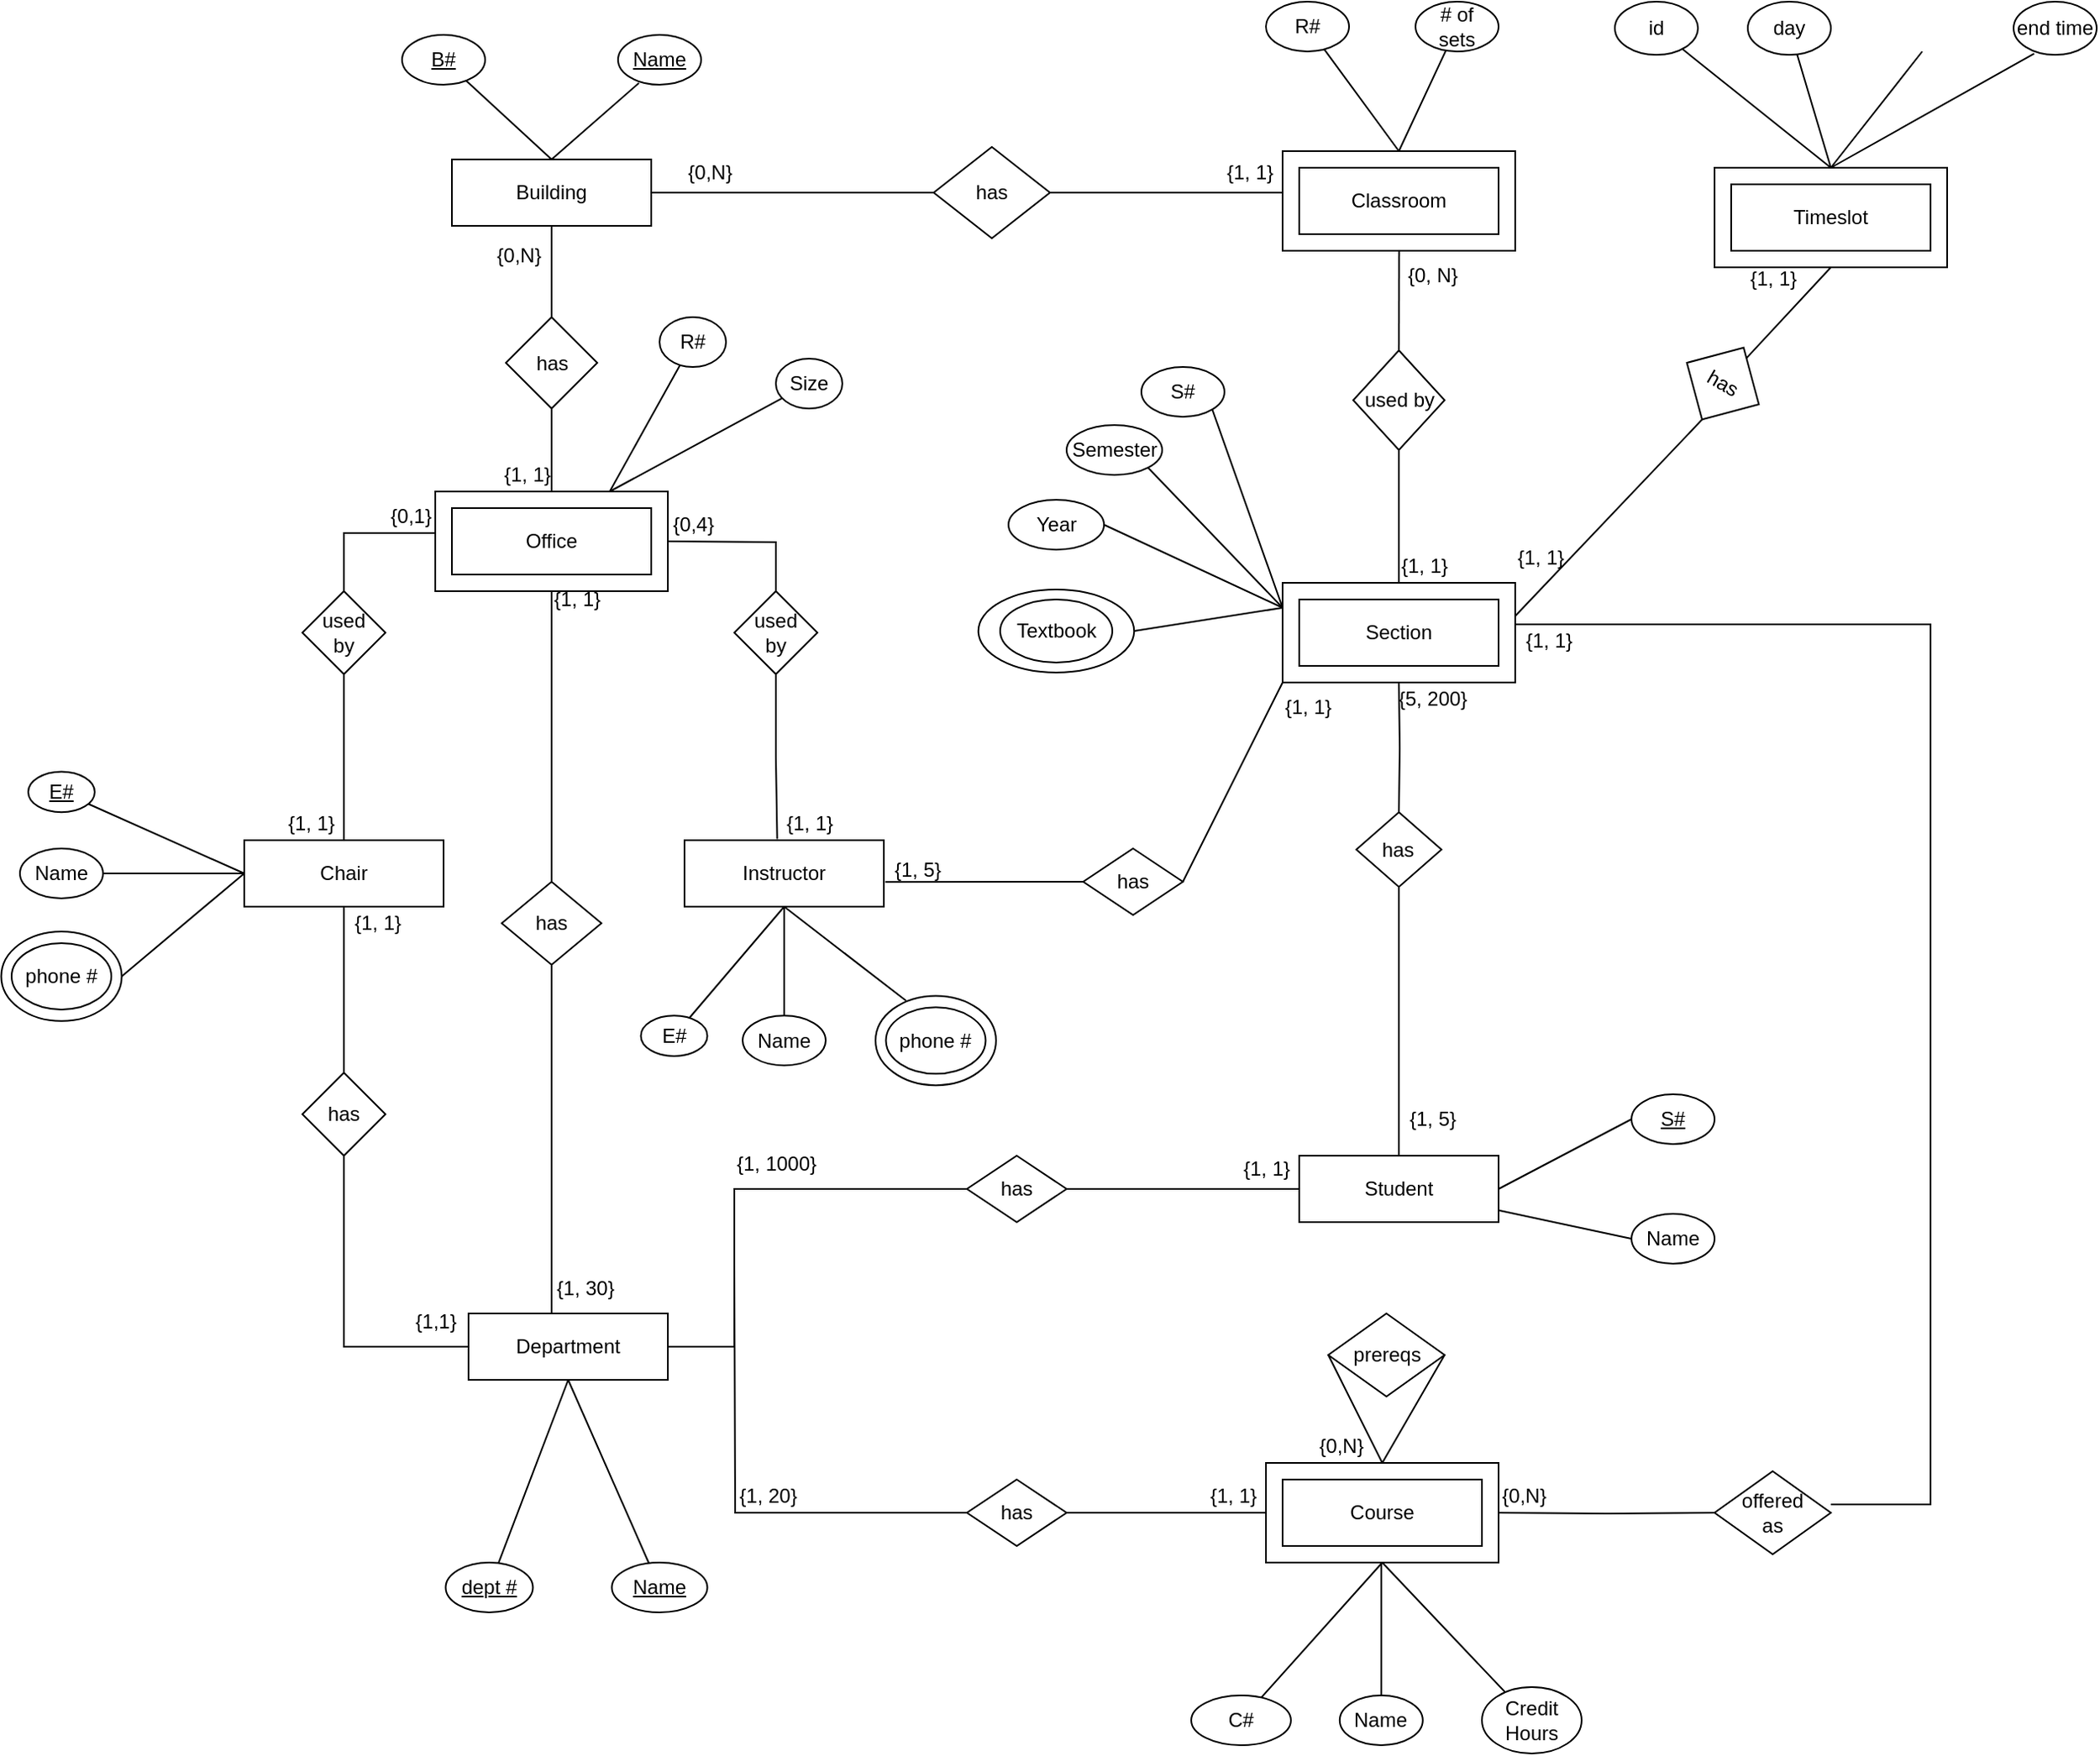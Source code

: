 <mxfile version="22.1.3" type="device">
  <diagram name="Page-1" id="CXOsUuS8F16m00WIspQw">
    <mxGraphModel dx="1612" dy="523" grid="1" gridSize="10" guides="1" tooltips="1" connect="1" arrows="1" fold="1" page="1" pageScale="1" pageWidth="850" pageHeight="1100" math="0" shadow="0">
      <root>
        <mxCell id="0" />
        <mxCell id="1" parent="0" />
        <mxCell id="GDixg9mTXuQQ2B-EIW4m-1" value="" style="ellipse;whiteSpace=wrap;html=1;" vertex="1" parent="1">
          <mxGeometry x="205" y="608.69" width="72.5" height="53.91" as="geometry" />
        </mxCell>
        <mxCell id="GDixg9mTXuQQ2B-EIW4m-2" value="" style="ellipse;whiteSpace=wrap;html=1;" vertex="1" parent="1">
          <mxGeometry x="-321.25" y="570" width="72.5" height="53.91" as="geometry" />
        </mxCell>
        <mxCell id="GDixg9mTXuQQ2B-EIW4m-3" value="" style="ellipse;whiteSpace=wrap;html=1;" vertex="1" parent="1">
          <mxGeometry x="266.88" y="364" width="93.76" height="50" as="geometry" />
        </mxCell>
        <mxCell id="GDixg9mTXuQQ2B-EIW4m-4" style="rounded=0;orthogonalLoop=1;jettySize=auto;html=1;exitX=0;exitY=0.25;exitDx=0;exitDy=0;entryX=1;entryY=1;entryDx=0;entryDy=0;endArrow=none;endFill=0;" edge="1" parent="1" source="GDixg9mTXuQQ2B-EIW4m-6" target="GDixg9mTXuQQ2B-EIW4m-129">
          <mxGeometry relative="1" as="geometry" />
        </mxCell>
        <mxCell id="GDixg9mTXuQQ2B-EIW4m-5" style="rounded=0;orthogonalLoop=1;jettySize=auto;html=1;exitX=0;exitY=0.25;exitDx=0;exitDy=0;entryX=1;entryY=0.5;entryDx=0;entryDy=0;endArrow=none;endFill=0;" edge="1" parent="1" source="GDixg9mTXuQQ2B-EIW4m-6" target="GDixg9mTXuQQ2B-EIW4m-130">
          <mxGeometry relative="1" as="geometry" />
        </mxCell>
        <mxCell id="GDixg9mTXuQQ2B-EIW4m-6" value="" style="rounded=0;whiteSpace=wrap;html=1;" vertex="1" parent="1">
          <mxGeometry x="450.01" y="360" width="140" height="60" as="geometry" />
        </mxCell>
        <mxCell id="GDixg9mTXuQQ2B-EIW4m-7" value="" style="rounded=0;whiteSpace=wrap;html=1;" vertex="1" parent="1">
          <mxGeometry x="440" y="890" width="140" height="60" as="geometry" />
        </mxCell>
        <mxCell id="GDixg9mTXuQQ2B-EIW4m-8" value="" style="rounded=0;whiteSpace=wrap;html=1;" vertex="1" parent="1">
          <mxGeometry x="-60" y="305" width="140" height="60" as="geometry" />
        </mxCell>
        <mxCell id="GDixg9mTXuQQ2B-EIW4m-9" value="" style="rounded=0;whiteSpace=wrap;html=1;" vertex="1" parent="1">
          <mxGeometry x="710" y="110" width="140" height="60" as="geometry" />
        </mxCell>
        <mxCell id="GDixg9mTXuQQ2B-EIW4m-10" value="" style="rounded=0;whiteSpace=wrap;html=1;" vertex="1" parent="1">
          <mxGeometry x="450" y="100" width="140" height="60" as="geometry" />
        </mxCell>
        <mxCell id="GDixg9mTXuQQ2B-EIW4m-11" style="edgeStyle=orthogonalEdgeStyle;rounded=0;orthogonalLoop=1;jettySize=auto;html=1;entryX=0;entryY=0.5;entryDx=0;entryDy=0;endArrow=none;endFill=0;" edge="1" parent="1" source="GDixg9mTXuQQ2B-EIW4m-13" target="GDixg9mTXuQQ2B-EIW4m-39">
          <mxGeometry relative="1" as="geometry" />
        </mxCell>
        <mxCell id="GDixg9mTXuQQ2B-EIW4m-12" style="edgeStyle=orthogonalEdgeStyle;rounded=0;orthogonalLoop=1;jettySize=auto;html=1;entryX=0.5;entryY=0;entryDx=0;entryDy=0;endArrow=none;endFill=0;" edge="1" parent="1" source="GDixg9mTXuQQ2B-EIW4m-13" target="GDixg9mTXuQQ2B-EIW4m-40">
          <mxGeometry relative="1" as="geometry" />
        </mxCell>
        <mxCell id="GDixg9mTXuQQ2B-EIW4m-13" value="Building" style="rounded=0;whiteSpace=wrap;html=1;" vertex="1" parent="1">
          <mxGeometry x="-50" y="105" width="120" height="40" as="geometry" />
        </mxCell>
        <mxCell id="GDixg9mTXuQQ2B-EIW4m-14" style="edgeStyle=orthogonalEdgeStyle;rounded=0;orthogonalLoop=1;jettySize=auto;html=1;entryX=1;entryY=0.5;entryDx=0;entryDy=0;startArrow=none;startFill=0;endArrow=none;endFill=0;exitX=0.9;exitY=0.733;exitDx=0;exitDy=0;exitPerimeter=0;" edge="1" parent="1" source="GDixg9mTXuQQ2B-EIW4m-67" target="GDixg9mTXuQQ2B-EIW4m-39">
          <mxGeometry relative="1" as="geometry">
            <Array as="points">
              <mxPoint x="450" y="125" />
            </Array>
          </mxGeometry>
        </mxCell>
        <mxCell id="GDixg9mTXuQQ2B-EIW4m-15" style="rounded=0;orthogonalLoop=1;jettySize=auto;html=1;entryX=0.5;entryY=0;entryDx=0;entryDy=0;endArrow=none;endFill=0;exitX=0.103;exitY=0;exitDx=0;exitDy=0;exitPerimeter=0;" edge="1" parent="1" source="GDixg9mTXuQQ2B-EIW4m-138" target="GDixg9mTXuQQ2B-EIW4m-42">
          <mxGeometry relative="1" as="geometry">
            <mxPoint x="570" y="230" as="targetPoint" />
          </mxGeometry>
        </mxCell>
        <mxCell id="GDixg9mTXuQQ2B-EIW4m-16" value="Classroom" style="rounded=0;whiteSpace=wrap;html=1;perimeterSpacing=0;" vertex="1" parent="1">
          <mxGeometry x="460" y="110" width="120" height="40" as="geometry" />
        </mxCell>
        <mxCell id="GDixg9mTXuQQ2B-EIW4m-17" style="edgeStyle=orthogonalEdgeStyle;rounded=0;orthogonalLoop=1;jettySize=auto;html=1;entryX=0.5;entryY=1;entryDx=0;entryDy=0;endArrow=none;endFill=0;exitX=0.5;exitY=0;exitDx=0;exitDy=0;" edge="1" parent="1" source="GDixg9mTXuQQ2B-EIW4m-8" target="GDixg9mTXuQQ2B-EIW4m-40">
          <mxGeometry relative="1" as="geometry" />
        </mxCell>
        <mxCell id="GDixg9mTXuQQ2B-EIW4m-18" style="edgeStyle=orthogonalEdgeStyle;rounded=0;orthogonalLoop=1;jettySize=auto;html=1;entryX=0.5;entryY=0;entryDx=0;entryDy=0;endArrow=none;endFill=0;exitX=0;exitY=0.417;exitDx=0;exitDy=0;exitPerimeter=0;" edge="1" parent="1" source="GDixg9mTXuQQ2B-EIW4m-8" target="GDixg9mTXuQQ2B-EIW4m-44">
          <mxGeometry relative="1" as="geometry" />
        </mxCell>
        <mxCell id="GDixg9mTXuQQ2B-EIW4m-19" style="edgeStyle=orthogonalEdgeStyle;rounded=0;orthogonalLoop=1;jettySize=auto;html=1;entryX=0.5;entryY=0;entryDx=0;entryDy=0;endArrow=none;endFill=0;" edge="1" parent="1" target="GDixg9mTXuQQ2B-EIW4m-45">
          <mxGeometry relative="1" as="geometry">
            <mxPoint x="80" y="335" as="sourcePoint" />
          </mxGeometry>
        </mxCell>
        <mxCell id="GDixg9mTXuQQ2B-EIW4m-20" value="Office" style="rounded=0;whiteSpace=wrap;html=1;" vertex="1" parent="1">
          <mxGeometry x="-50" y="315" width="120" height="40" as="geometry" />
        </mxCell>
        <mxCell id="GDixg9mTXuQQ2B-EIW4m-21" style="edgeStyle=orthogonalEdgeStyle;rounded=0;orthogonalLoop=1;jettySize=auto;html=1;entryX=0.5;entryY=1;entryDx=0;entryDy=0;endArrow=none;endFill=0;" edge="1" parent="1" source="GDixg9mTXuQQ2B-EIW4m-23" target="GDixg9mTXuQQ2B-EIW4m-48">
          <mxGeometry relative="1" as="geometry">
            <mxPoint x="-120.0" y="705.0" as="targetPoint" />
          </mxGeometry>
        </mxCell>
        <mxCell id="GDixg9mTXuQQ2B-EIW4m-22" style="edgeStyle=orthogonalEdgeStyle;rounded=0;orthogonalLoop=1;jettySize=auto;html=1;entryX=0;entryY=0.5;entryDx=0;entryDy=0;endArrow=none;endFill=0;" edge="1" parent="1" source="GDixg9mTXuQQ2B-EIW4m-23" target="GDixg9mTXuQQ2B-EIW4m-49">
          <mxGeometry relative="1" as="geometry">
            <Array as="points">
              <mxPoint x="120" y="820" />
              <mxPoint x="120" y="725" />
            </Array>
          </mxGeometry>
        </mxCell>
        <mxCell id="GDixg9mTXuQQ2B-EIW4m-23" value="Department" style="rounded=0;whiteSpace=wrap;html=1;" vertex="1" parent="1">
          <mxGeometry x="-40" y="800" width="120" height="40" as="geometry" />
        </mxCell>
        <mxCell id="GDixg9mTXuQQ2B-EIW4m-24" style="edgeStyle=orthogonalEdgeStyle;rounded=0;orthogonalLoop=1;jettySize=auto;html=1;entryX=1;entryY=0.5;entryDx=0;entryDy=0;endArrow=none;endFill=0;" edge="1" parent="1" target="GDixg9mTXuQQ2B-EIW4m-51">
          <mxGeometry relative="1" as="geometry">
            <mxPoint x="440" y="920" as="sourcePoint" />
            <Array as="points">
              <mxPoint x="370" y="920" />
              <mxPoint x="370" y="920" />
            </Array>
          </mxGeometry>
        </mxCell>
        <mxCell id="GDixg9mTXuQQ2B-EIW4m-25" style="edgeStyle=orthogonalEdgeStyle;rounded=0;orthogonalLoop=1;jettySize=auto;html=1;entryX=0;entryY=0.5;entryDx=0;entryDy=0;endArrow=none;endFill=0;" edge="1" parent="1" target="GDixg9mTXuQQ2B-EIW4m-53">
          <mxGeometry relative="1" as="geometry">
            <mxPoint x="580" y="920" as="sourcePoint" />
          </mxGeometry>
        </mxCell>
        <mxCell id="GDixg9mTXuQQ2B-EIW4m-26" value="Course" style="rounded=0;whiteSpace=wrap;html=1;" vertex="1" parent="1">
          <mxGeometry x="450" y="900" width="120" height="40" as="geometry" />
        </mxCell>
        <mxCell id="GDixg9mTXuQQ2B-EIW4m-27" style="edgeStyle=orthogonalEdgeStyle;rounded=0;orthogonalLoop=1;jettySize=auto;html=1;entryX=0.5;entryY=0;entryDx=0;entryDy=0;endArrow=none;endFill=0;" edge="1" parent="1" target="GDixg9mTXuQQ2B-EIW4m-56">
          <mxGeometry relative="1" as="geometry">
            <mxPoint x="520" y="420" as="sourcePoint" />
          </mxGeometry>
        </mxCell>
        <mxCell id="GDixg9mTXuQQ2B-EIW4m-28" value="Section" style="rounded=0;whiteSpace=wrap;html=1;" vertex="1" parent="1">
          <mxGeometry x="460" y="370" width="120" height="40" as="geometry" />
        </mxCell>
        <mxCell id="GDixg9mTXuQQ2B-EIW4m-29" value="Timeslot" style="rounded=0;whiteSpace=wrap;html=1;" vertex="1" parent="1">
          <mxGeometry x="720" y="120" width="120" height="40" as="geometry" />
        </mxCell>
        <mxCell id="GDixg9mTXuQQ2B-EIW4m-30" style="rounded=0;orthogonalLoop=1;jettySize=auto;html=1;exitX=0;exitY=0.5;exitDx=0;exitDy=0;entryX=1;entryY=0.5;entryDx=0;entryDy=0;endArrow=none;endFill=0;" edge="1" parent="1" source="GDixg9mTXuQQ2B-EIW4m-31" target="GDixg9mTXuQQ2B-EIW4m-2">
          <mxGeometry relative="1" as="geometry" />
        </mxCell>
        <mxCell id="GDixg9mTXuQQ2B-EIW4m-31" value="Chair" style="rounded=0;whiteSpace=wrap;html=1;" vertex="1" parent="1">
          <mxGeometry x="-175" y="515" width="120" height="40" as="geometry" />
        </mxCell>
        <mxCell id="GDixg9mTXuQQ2B-EIW4m-32" style="rounded=0;orthogonalLoop=1;jettySize=auto;html=1;endArrow=none;endFill=0;exitX=1.007;exitY=0.629;exitDx=0;exitDy=0;exitPerimeter=0;" edge="1" parent="1" source="GDixg9mTXuQQ2B-EIW4m-33" target="GDixg9mTXuQQ2B-EIW4m-55">
          <mxGeometry relative="1" as="geometry" />
        </mxCell>
        <mxCell id="GDixg9mTXuQQ2B-EIW4m-33" value="Instructor" style="rounded=0;whiteSpace=wrap;html=1;" vertex="1" parent="1">
          <mxGeometry x="90" y="515" width="120" height="40" as="geometry" />
        </mxCell>
        <mxCell id="GDixg9mTXuQQ2B-EIW4m-34" style="edgeStyle=orthogonalEdgeStyle;rounded=0;orthogonalLoop=1;jettySize=auto;html=1;entryX=1;entryY=0.5;entryDx=0;entryDy=0;endArrow=none;endFill=0;" edge="1" parent="1" source="GDixg9mTXuQQ2B-EIW4m-38" target="GDixg9mTXuQQ2B-EIW4m-49">
          <mxGeometry relative="1" as="geometry" />
        </mxCell>
        <mxCell id="GDixg9mTXuQQ2B-EIW4m-35" style="edgeStyle=orthogonalEdgeStyle;rounded=0;orthogonalLoop=1;jettySize=auto;html=1;entryX=0.5;entryY=1;entryDx=0;entryDy=0;endArrow=none;endFill=0;" edge="1" parent="1" source="GDixg9mTXuQQ2B-EIW4m-38" target="GDixg9mTXuQQ2B-EIW4m-56">
          <mxGeometry relative="1" as="geometry">
            <Array as="points" />
          </mxGeometry>
        </mxCell>
        <mxCell id="GDixg9mTXuQQ2B-EIW4m-36" style="rounded=0;orthogonalLoop=1;jettySize=auto;html=1;entryX=0;entryY=0.5;entryDx=0;entryDy=0;endArrow=none;endFill=0;exitX=1;exitY=0.5;exitDx=0;exitDy=0;" edge="1" parent="1" source="GDixg9mTXuQQ2B-EIW4m-38" target="GDixg9mTXuQQ2B-EIW4m-95">
          <mxGeometry relative="1" as="geometry" />
        </mxCell>
        <mxCell id="GDixg9mTXuQQ2B-EIW4m-37" style="rounded=0;orthogonalLoop=1;jettySize=auto;html=1;entryX=0;entryY=0.5;entryDx=0;entryDy=0;endArrow=none;endFill=0;" edge="1" parent="1" source="GDixg9mTXuQQ2B-EIW4m-38" target="GDixg9mTXuQQ2B-EIW4m-96">
          <mxGeometry relative="1" as="geometry" />
        </mxCell>
        <mxCell id="GDixg9mTXuQQ2B-EIW4m-38" value="Student" style="rounded=0;whiteSpace=wrap;html=1;" vertex="1" parent="1">
          <mxGeometry x="460" y="705" width="120" height="40" as="geometry" />
        </mxCell>
        <mxCell id="GDixg9mTXuQQ2B-EIW4m-39" value="has" style="rhombus;whiteSpace=wrap;html=1;" vertex="1" parent="1">
          <mxGeometry x="240" y="97.5" width="70" height="55" as="geometry" />
        </mxCell>
        <mxCell id="GDixg9mTXuQQ2B-EIW4m-40" value="has" style="rhombus;whiteSpace=wrap;html=1;" vertex="1" parent="1">
          <mxGeometry x="-17.5" y="200" width="55" height="55" as="geometry" />
        </mxCell>
        <mxCell id="GDixg9mTXuQQ2B-EIW4m-41" style="edgeStyle=orthogonalEdgeStyle;rounded=0;orthogonalLoop=1;jettySize=auto;html=1;endArrow=none;endFill=0;" edge="1" parent="1" source="GDixg9mTXuQQ2B-EIW4m-42">
          <mxGeometry relative="1" as="geometry">
            <mxPoint x="520" y="360" as="targetPoint" />
            <Array as="points">
              <mxPoint x="520" y="310" />
              <mxPoint x="520" y="310" />
            </Array>
          </mxGeometry>
        </mxCell>
        <mxCell id="GDixg9mTXuQQ2B-EIW4m-42" value="used by" style="rhombus;whiteSpace=wrap;html=1;rotation=0;" vertex="1" parent="1">
          <mxGeometry x="492.51" y="220" width="55" height="60" as="geometry" />
        </mxCell>
        <mxCell id="GDixg9mTXuQQ2B-EIW4m-43" style="edgeStyle=orthogonalEdgeStyle;rounded=0;orthogonalLoop=1;jettySize=auto;html=1;entryX=0.5;entryY=0;entryDx=0;entryDy=0;endArrow=none;endFill=0;" edge="1" parent="1" source="GDixg9mTXuQQ2B-EIW4m-44">
          <mxGeometry relative="1" as="geometry">
            <mxPoint x="-115" y="515" as="targetPoint" />
          </mxGeometry>
        </mxCell>
        <mxCell id="GDixg9mTXuQQ2B-EIW4m-44" value="used &lt;br&gt;by" style="rhombus;whiteSpace=wrap;html=1;" vertex="1" parent="1">
          <mxGeometry x="-140" y="365" width="50" height="50" as="geometry" />
        </mxCell>
        <mxCell id="GDixg9mTXuQQ2B-EIW4m-45" value="used&lt;br&gt;by" style="rhombus;whiteSpace=wrap;html=1;" vertex="1" parent="1">
          <mxGeometry x="120" y="365" width="50" height="50" as="geometry" />
        </mxCell>
        <mxCell id="GDixg9mTXuQQ2B-EIW4m-46" style="edgeStyle=orthogonalEdgeStyle;rounded=0;orthogonalLoop=1;jettySize=auto;html=1;entryX=0.465;entryY=-0.02;entryDx=0;entryDy=0;entryPerimeter=0;endArrow=none;endFill=0;" edge="1" parent="1" source="GDixg9mTXuQQ2B-EIW4m-45" target="GDixg9mTXuQQ2B-EIW4m-33">
          <mxGeometry relative="1" as="geometry">
            <mxPoint x="143" y="510" as="targetPoint" />
          </mxGeometry>
        </mxCell>
        <mxCell id="GDixg9mTXuQQ2B-EIW4m-47" style="edgeStyle=orthogonalEdgeStyle;rounded=0;orthogonalLoop=1;jettySize=auto;html=1;entryX=0.5;entryY=1;entryDx=0;entryDy=0;endArrow=none;endFill=0;" edge="1" parent="1" source="GDixg9mTXuQQ2B-EIW4m-48">
          <mxGeometry relative="1" as="geometry">
            <mxPoint x="-115" y="555" as="targetPoint" />
          </mxGeometry>
        </mxCell>
        <mxCell id="GDixg9mTXuQQ2B-EIW4m-48" value="has" style="rhombus;whiteSpace=wrap;html=1;" vertex="1" parent="1">
          <mxGeometry x="-140" y="655" width="50" height="50" as="geometry" />
        </mxCell>
        <mxCell id="GDixg9mTXuQQ2B-EIW4m-49" value="has" style="rhombus;whiteSpace=wrap;html=1;" vertex="1" parent="1">
          <mxGeometry x="260" y="705" width="60" height="40" as="geometry" />
        </mxCell>
        <mxCell id="GDixg9mTXuQQ2B-EIW4m-50" style="edgeStyle=orthogonalEdgeStyle;rounded=0;orthogonalLoop=1;jettySize=auto;html=1;endArrow=none;endFill=0;" edge="1" parent="1" source="GDixg9mTXuQQ2B-EIW4m-51">
          <mxGeometry relative="1" as="geometry">
            <mxPoint x="120" y="770" as="targetPoint" />
          </mxGeometry>
        </mxCell>
        <mxCell id="GDixg9mTXuQQ2B-EIW4m-51" value="has" style="rhombus;whiteSpace=wrap;html=1;" vertex="1" parent="1">
          <mxGeometry x="260" y="900" width="60" height="40" as="geometry" />
        </mxCell>
        <mxCell id="GDixg9mTXuQQ2B-EIW4m-52" style="edgeStyle=orthogonalEdgeStyle;rounded=0;orthogonalLoop=1;jettySize=auto;html=1;endArrow=none;endFill=0;exitX=1;exitY=0.5;exitDx=0;exitDy=0;" edge="1" parent="1">
          <mxGeometry relative="1" as="geometry">
            <mxPoint x="780" y="915" as="sourcePoint" />
            <mxPoint x="590" y="390" as="targetPoint" />
            <Array as="points">
              <mxPoint x="840" y="915" />
              <mxPoint x="840" y="385" />
              <mxPoint x="590" y="385" />
            </Array>
          </mxGeometry>
        </mxCell>
        <mxCell id="GDixg9mTXuQQ2B-EIW4m-53" value="offered &lt;br&gt;as" style="rhombus;whiteSpace=wrap;html=1;" vertex="1" parent="1">
          <mxGeometry x="710" y="895" width="70" height="50" as="geometry" />
        </mxCell>
        <mxCell id="GDixg9mTXuQQ2B-EIW4m-54" style="rounded=0;orthogonalLoop=1;jettySize=auto;html=1;entryX=0;entryY=1;entryDx=0;entryDy=0;exitX=1;exitY=0.5;exitDx=0;exitDy=0;endArrow=none;endFill=0;" edge="1" parent="1" source="GDixg9mTXuQQ2B-EIW4m-55" target="GDixg9mTXuQQ2B-EIW4m-6">
          <mxGeometry relative="1" as="geometry" />
        </mxCell>
        <mxCell id="GDixg9mTXuQQ2B-EIW4m-55" value="has" style="rhombus;whiteSpace=wrap;html=1;rotation=0;" vertex="1" parent="1">
          <mxGeometry x="330" y="520" width="60" height="40" as="geometry" />
        </mxCell>
        <mxCell id="GDixg9mTXuQQ2B-EIW4m-56" value="has" style="rhombus;whiteSpace=wrap;html=1;rotation=0;" vertex="1" parent="1">
          <mxGeometry x="494.38" y="498.13" width="51.25" height="45" as="geometry" />
        </mxCell>
        <mxCell id="GDixg9mTXuQQ2B-EIW4m-57" style="rounded=0;orthogonalLoop=1;jettySize=auto;html=1;entryX=0.5;entryY=1;entryDx=0;entryDy=0;endArrow=none;endFill=0;" edge="1" parent="1" source="GDixg9mTXuQQ2B-EIW4m-59" target="GDixg9mTXuQQ2B-EIW4m-9">
          <mxGeometry relative="1" as="geometry" />
        </mxCell>
        <mxCell id="GDixg9mTXuQQ2B-EIW4m-58" style="rounded=0;orthogonalLoop=1;jettySize=auto;html=1;exitX=0.5;exitY=1;exitDx=0;exitDy=0;endArrow=none;endFill=0;" edge="1" parent="1" source="GDixg9mTXuQQ2B-EIW4m-59">
          <mxGeometry relative="1" as="geometry">
            <mxPoint x="590" y="380" as="targetPoint" />
          </mxGeometry>
        </mxCell>
        <mxCell id="GDixg9mTXuQQ2B-EIW4m-59" value="has" style="rhombus;whiteSpace=wrap;html=1;rotation=30;" vertex="1" parent="1">
          <mxGeometry x="690" y="215" width="50" height="50" as="geometry" />
        </mxCell>
        <mxCell id="GDixg9mTXuQQ2B-EIW4m-60" style="rounded=0;orthogonalLoop=1;jettySize=auto;html=1;exitX=1;exitY=0.5;exitDx=0;exitDy=0;entryX=0.5;entryY=0;entryDx=0;entryDy=0;endArrow=none;endFill=0;" edge="1" parent="1" source="GDixg9mTXuQQ2B-EIW4m-61" target="GDixg9mTXuQQ2B-EIW4m-7">
          <mxGeometry relative="1" as="geometry" />
        </mxCell>
        <mxCell id="GDixg9mTXuQQ2B-EIW4m-61" value="prereqs" style="rhombus;whiteSpace=wrap;html=1;" vertex="1" parent="1">
          <mxGeometry x="477.51" y="800" width="70" height="50" as="geometry" />
        </mxCell>
        <mxCell id="GDixg9mTXuQQ2B-EIW4m-62" style="rounded=0;orthogonalLoop=1;jettySize=auto;html=1;entryX=0.5;entryY=0;entryDx=0;entryDy=0;endArrow=none;endFill=0;" edge="1" parent="1" source="GDixg9mTXuQQ2B-EIW4m-63" target="GDixg9mTXuQQ2B-EIW4m-13">
          <mxGeometry relative="1" as="geometry" />
        </mxCell>
        <mxCell id="GDixg9mTXuQQ2B-EIW4m-63" value="&lt;u&gt;B#&lt;/u&gt;" style="ellipse;whiteSpace=wrap;html=1;" vertex="1" parent="1">
          <mxGeometry x="-80" y="30" width="50" height="30" as="geometry" />
        </mxCell>
        <mxCell id="GDixg9mTXuQQ2B-EIW4m-64" style="rounded=0;orthogonalLoop=1;jettySize=auto;html=1;entryX=0.5;entryY=0;entryDx=0;entryDy=0;endArrow=none;endFill=0;exitX=0.251;exitY=0.967;exitDx=0;exitDy=0;exitPerimeter=0;" edge="1" parent="1" source="GDixg9mTXuQQ2B-EIW4m-65" target="GDixg9mTXuQQ2B-EIW4m-13">
          <mxGeometry relative="1" as="geometry" />
        </mxCell>
        <mxCell id="GDixg9mTXuQQ2B-EIW4m-65" value="&lt;u&gt;Name&lt;/u&gt;" style="ellipse;whiteSpace=wrap;html=1;" vertex="1" parent="1">
          <mxGeometry x="50" y="30" width="50" height="30" as="geometry" />
        </mxCell>
        <mxCell id="GDixg9mTXuQQ2B-EIW4m-66" value="{0,N}" style="text;html=1;align=center;verticalAlign=middle;resizable=0;points=[];autosize=1;strokeColor=none;fillColor=none;" vertex="1" parent="1">
          <mxGeometry x="80" y="97.5" width="50" height="30" as="geometry" />
        </mxCell>
        <mxCell id="GDixg9mTXuQQ2B-EIW4m-67" value="{1, 1}" style="text;html=1;align=center;verticalAlign=middle;resizable=0;points=[];autosize=1;strokeColor=none;fillColor=none;" vertex="1" parent="1">
          <mxGeometry x="405" y="98" width="50" height="30" as="geometry" />
        </mxCell>
        <mxCell id="GDixg9mTXuQQ2B-EIW4m-68" style="rounded=0;orthogonalLoop=1;jettySize=auto;html=1;entryX=0.5;entryY=0;entryDx=0;entryDy=0;endArrow=none;endFill=0;" edge="1" parent="1" source="GDixg9mTXuQQ2B-EIW4m-69" target="GDixg9mTXuQQ2B-EIW4m-10">
          <mxGeometry relative="1" as="geometry" />
        </mxCell>
        <mxCell id="GDixg9mTXuQQ2B-EIW4m-69" value="R#" style="ellipse;whiteSpace=wrap;html=1;" vertex="1" parent="1">
          <mxGeometry x="440" y="10" width="50" height="30" as="geometry" />
        </mxCell>
        <mxCell id="GDixg9mTXuQQ2B-EIW4m-70" style="rounded=0;orthogonalLoop=1;jettySize=auto;html=1;entryX=0.5;entryY=0;entryDx=0;entryDy=0;endArrow=none;endFill=0;" edge="1" parent="1" source="GDixg9mTXuQQ2B-EIW4m-71" target="GDixg9mTXuQQ2B-EIW4m-10">
          <mxGeometry relative="1" as="geometry" />
        </mxCell>
        <mxCell id="GDixg9mTXuQQ2B-EIW4m-71" value="# of &lt;br&gt;sets" style="ellipse;whiteSpace=wrap;html=1;" vertex="1" parent="1">
          <mxGeometry x="530.01" y="10" width="49.99" height="30" as="geometry" />
        </mxCell>
        <mxCell id="GDixg9mTXuQQ2B-EIW4m-72" value="{0,N}" style="text;html=1;align=center;verticalAlign=middle;resizable=0;points=[];autosize=1;strokeColor=none;fillColor=none;" vertex="1" parent="1">
          <mxGeometry x="-35" y="148" width="50" height="30" as="geometry" />
        </mxCell>
        <mxCell id="GDixg9mTXuQQ2B-EIW4m-73" value="{1, 1}" style="text;html=1;align=center;verticalAlign=middle;resizable=0;points=[];autosize=1;strokeColor=none;fillColor=none;" vertex="1" parent="1">
          <mxGeometry x="-30" y="280" width="50" height="30" as="geometry" />
        </mxCell>
        <mxCell id="GDixg9mTXuQQ2B-EIW4m-74" style="rounded=0;orthogonalLoop=1;jettySize=auto;html=1;entryX=0.75;entryY=0;entryDx=0;entryDy=0;endArrow=none;endFill=0;" edge="1" parent="1" source="GDixg9mTXuQQ2B-EIW4m-75" target="GDixg9mTXuQQ2B-EIW4m-8">
          <mxGeometry relative="1" as="geometry" />
        </mxCell>
        <mxCell id="GDixg9mTXuQQ2B-EIW4m-75" value="R#" style="ellipse;whiteSpace=wrap;html=1;" vertex="1" parent="1">
          <mxGeometry x="75" y="200" width="40" height="30" as="geometry" />
        </mxCell>
        <mxCell id="GDixg9mTXuQQ2B-EIW4m-76" style="rounded=0;orthogonalLoop=1;jettySize=auto;html=1;entryX=0.75;entryY=0;entryDx=0;entryDy=0;endArrow=none;endFill=0;" edge="1" parent="1" source="GDixg9mTXuQQ2B-EIW4m-77" target="GDixg9mTXuQQ2B-EIW4m-8">
          <mxGeometry relative="1" as="geometry" />
        </mxCell>
        <mxCell id="GDixg9mTXuQQ2B-EIW4m-77" value="Size" style="ellipse;whiteSpace=wrap;html=1;" vertex="1" parent="1">
          <mxGeometry x="145" y="225" width="40" height="30" as="geometry" />
        </mxCell>
        <mxCell id="GDixg9mTXuQQ2B-EIW4m-78" value="{0,1}" style="text;html=1;align=center;verticalAlign=middle;resizable=0;points=[];autosize=1;strokeColor=none;fillColor=none;" vertex="1" parent="1">
          <mxGeometry x="-100" y="305" width="50" height="30" as="geometry" />
        </mxCell>
        <mxCell id="GDixg9mTXuQQ2B-EIW4m-79" value="{1, 1}" style="text;html=1;align=center;verticalAlign=middle;resizable=0;points=[];autosize=1;strokeColor=none;fillColor=none;" vertex="1" parent="1">
          <mxGeometry x="-160" y="490" width="50" height="30" as="geometry" />
        </mxCell>
        <mxCell id="GDixg9mTXuQQ2B-EIW4m-80" style="rounded=0;orthogonalLoop=1;jettySize=auto;html=1;entryX=0;entryY=0.5;entryDx=0;entryDy=0;endArrow=none;endFill=0;" edge="1" parent="1" source="GDixg9mTXuQQ2B-EIW4m-81" target="GDixg9mTXuQQ2B-EIW4m-31">
          <mxGeometry relative="1" as="geometry" />
        </mxCell>
        <mxCell id="GDixg9mTXuQQ2B-EIW4m-81" value="&lt;u&gt;E#&lt;/u&gt;" style="ellipse;whiteSpace=wrap;html=1;" vertex="1" parent="1">
          <mxGeometry x="-305" y="473.76" width="40" height="24.37" as="geometry" />
        </mxCell>
        <mxCell id="GDixg9mTXuQQ2B-EIW4m-82" style="edgeStyle=orthogonalEdgeStyle;rounded=0;orthogonalLoop=1;jettySize=auto;html=1;entryX=0;entryY=0.75;entryDx=0;entryDy=0;endArrow=none;endFill=0;" edge="1" parent="1" source="GDixg9mTXuQQ2B-EIW4m-83" target="GDixg9mTXuQQ2B-EIW4m-31">
          <mxGeometry relative="1" as="geometry">
            <Array as="points">
              <mxPoint x="-175" y="535" />
            </Array>
          </mxGeometry>
        </mxCell>
        <mxCell id="GDixg9mTXuQQ2B-EIW4m-83" value="Name" style="ellipse;whiteSpace=wrap;html=1;" vertex="1" parent="1">
          <mxGeometry x="-310" y="520" width="50" height="30" as="geometry" />
        </mxCell>
        <mxCell id="GDixg9mTXuQQ2B-EIW4m-84" value="phone #" style="ellipse;whiteSpace=wrap;html=1;" vertex="1" parent="1">
          <mxGeometry x="-315" y="576.96" width="60" height="40" as="geometry" />
        </mxCell>
        <mxCell id="GDixg9mTXuQQ2B-EIW4m-85" style="rounded=0;orthogonalLoop=1;jettySize=auto;html=1;entryX=0.5;entryY=1;entryDx=0;entryDy=0;endArrow=none;endFill=0;" edge="1" parent="1" source="GDixg9mTXuQQ2B-EIW4m-86" target="GDixg9mTXuQQ2B-EIW4m-23">
          <mxGeometry relative="1" as="geometry" />
        </mxCell>
        <mxCell id="GDixg9mTXuQQ2B-EIW4m-86" value="&lt;u&gt;dept #&lt;/u&gt;" style="ellipse;whiteSpace=wrap;html=1;" vertex="1" parent="1">
          <mxGeometry x="-53.75" y="950" width="52.5" height="30" as="geometry" />
        </mxCell>
        <mxCell id="GDixg9mTXuQQ2B-EIW4m-87" style="rounded=0;orthogonalLoop=1;jettySize=auto;html=1;entryX=0.5;entryY=1;entryDx=0;entryDy=0;endArrow=none;endFill=0;" edge="1" parent="1" source="GDixg9mTXuQQ2B-EIW4m-88" target="GDixg9mTXuQQ2B-EIW4m-23">
          <mxGeometry relative="1" as="geometry" />
        </mxCell>
        <mxCell id="GDixg9mTXuQQ2B-EIW4m-88" value="&lt;u&gt;Name&lt;/u&gt;" style="ellipse;whiteSpace=wrap;html=1;" vertex="1" parent="1">
          <mxGeometry x="46.25" y="950" width="57.5" height="30" as="geometry" />
        </mxCell>
        <mxCell id="GDixg9mTXuQQ2B-EIW4m-89" style="rounded=0;orthogonalLoop=1;jettySize=auto;html=1;entryX=0.5;entryY=1;entryDx=0;entryDy=0;endArrow=none;endFill=0;" edge="1" parent="1" source="GDixg9mTXuQQ2B-EIW4m-90" target="GDixg9mTXuQQ2B-EIW4m-33">
          <mxGeometry relative="1" as="geometry" />
        </mxCell>
        <mxCell id="GDixg9mTXuQQ2B-EIW4m-90" value="E#" style="ellipse;whiteSpace=wrap;html=1;" vertex="1" parent="1">
          <mxGeometry x="63.75" y="620.64" width="40" height="24.37" as="geometry" />
        </mxCell>
        <mxCell id="GDixg9mTXuQQ2B-EIW4m-91" style="rounded=0;orthogonalLoop=1;jettySize=auto;html=1;entryX=0.5;entryY=1;entryDx=0;entryDy=0;endArrow=none;endFill=0;" edge="1" parent="1" source="GDixg9mTXuQQ2B-EIW4m-92" target="GDixg9mTXuQQ2B-EIW4m-33">
          <mxGeometry relative="1" as="geometry" />
        </mxCell>
        <mxCell id="GDixg9mTXuQQ2B-EIW4m-92" value="Name" style="ellipse;whiteSpace=wrap;html=1;" vertex="1" parent="1">
          <mxGeometry x="125" y="620.64" width="50" height="30" as="geometry" />
        </mxCell>
        <mxCell id="GDixg9mTXuQQ2B-EIW4m-93" style="rounded=0;orthogonalLoop=1;jettySize=auto;html=1;entryX=0.5;entryY=1;entryDx=0;entryDy=0;endArrow=none;endFill=0;exitX=0.253;exitY=0.055;exitDx=0;exitDy=0;exitPerimeter=0;" edge="1" parent="1" source="GDixg9mTXuQQ2B-EIW4m-1" target="GDixg9mTXuQQ2B-EIW4m-33">
          <mxGeometry relative="1" as="geometry" />
        </mxCell>
        <mxCell id="GDixg9mTXuQQ2B-EIW4m-94" value="phone #" style="ellipse;whiteSpace=wrap;html=1;" vertex="1" parent="1">
          <mxGeometry x="211.25" y="615.64" width="60" height="40" as="geometry" />
        </mxCell>
        <mxCell id="GDixg9mTXuQQ2B-EIW4m-95" value="&lt;u&gt;S#&lt;/u&gt;" style="ellipse;whiteSpace=wrap;html=1;" vertex="1" parent="1">
          <mxGeometry x="660" y="668" width="50" height="30" as="geometry" />
        </mxCell>
        <mxCell id="GDixg9mTXuQQ2B-EIW4m-96" value="Name" style="ellipse;whiteSpace=wrap;html=1;" vertex="1" parent="1">
          <mxGeometry x="660" y="740" width="50" height="30" as="geometry" />
        </mxCell>
        <mxCell id="GDixg9mTXuQQ2B-EIW4m-97" style="rounded=0;orthogonalLoop=1;jettySize=auto;html=1;entryX=0.5;entryY=1;entryDx=0;entryDy=0;endArrow=none;endFill=0;" edge="1" parent="1" source="GDixg9mTXuQQ2B-EIW4m-98" target="GDixg9mTXuQQ2B-EIW4m-7">
          <mxGeometry relative="1" as="geometry" />
        </mxCell>
        <mxCell id="GDixg9mTXuQQ2B-EIW4m-98" value="C#" style="ellipse;whiteSpace=wrap;html=1;" vertex="1" parent="1">
          <mxGeometry x="395.01" y="1030" width="60" height="30" as="geometry" />
        </mxCell>
        <mxCell id="GDixg9mTXuQQ2B-EIW4m-99" style="edgeStyle=orthogonalEdgeStyle;rounded=0;orthogonalLoop=1;jettySize=auto;html=1;endArrow=none;endFill=0;" edge="1" parent="1" source="GDixg9mTXuQQ2B-EIW4m-100">
          <mxGeometry relative="1" as="geometry">
            <mxPoint x="509.39" y="950" as="targetPoint" />
          </mxGeometry>
        </mxCell>
        <mxCell id="GDixg9mTXuQQ2B-EIW4m-100" value="Name" style="ellipse;whiteSpace=wrap;html=1;" vertex="1" parent="1">
          <mxGeometry x="484.39" y="1030" width="50" height="30" as="geometry" />
        </mxCell>
        <mxCell id="GDixg9mTXuQQ2B-EIW4m-101" style="rounded=0;orthogonalLoop=1;jettySize=auto;html=1;entryX=0.5;entryY=1;entryDx=0;entryDy=0;endArrow=none;endFill=0;" edge="1" parent="1" source="GDixg9mTXuQQ2B-EIW4m-102" target="GDixg9mTXuQQ2B-EIW4m-7">
          <mxGeometry relative="1" as="geometry" />
        </mxCell>
        <mxCell id="GDixg9mTXuQQ2B-EIW4m-102" value="Credit&lt;br&gt;Hours" style="ellipse;whiteSpace=wrap;html=1;" vertex="1" parent="1">
          <mxGeometry x="570" y="1025" width="60" height="40" as="geometry" />
        </mxCell>
        <mxCell id="GDixg9mTXuQQ2B-EIW4m-103" style="rounded=0;orthogonalLoop=1;jettySize=auto;html=1;exitX=1;exitY=1;exitDx=0;exitDy=0;endArrow=none;endFill=0;" edge="1" parent="1" source="GDixg9mTXuQQ2B-EIW4m-104">
          <mxGeometry relative="1" as="geometry">
            <mxPoint x="450" y="375" as="targetPoint" />
          </mxGeometry>
        </mxCell>
        <mxCell id="GDixg9mTXuQQ2B-EIW4m-104" value="S#" style="ellipse;whiteSpace=wrap;html=1;" vertex="1" parent="1">
          <mxGeometry x="365" y="230" width="50" height="30" as="geometry" />
        </mxCell>
        <mxCell id="GDixg9mTXuQQ2B-EIW4m-105" style="rounded=0;orthogonalLoop=1;jettySize=auto;html=1;entryX=0.5;entryY=0;entryDx=0;entryDy=0;endArrow=none;endFill=0;" edge="1" parent="1" source="GDixg9mTXuQQ2B-EIW4m-106" target="GDixg9mTXuQQ2B-EIW4m-9">
          <mxGeometry relative="1" as="geometry" />
        </mxCell>
        <mxCell id="GDixg9mTXuQQ2B-EIW4m-106" value="id" style="ellipse;whiteSpace=wrap;html=1;" vertex="1" parent="1">
          <mxGeometry x="650" y="10" width="50" height="32" as="geometry" />
        </mxCell>
        <mxCell id="GDixg9mTXuQQ2B-EIW4m-107" style="rounded=0;orthogonalLoop=1;jettySize=auto;html=1;entryX=0.5;entryY=0;entryDx=0;entryDy=0;endArrow=none;endFill=0;" edge="1" parent="1" source="GDixg9mTXuQQ2B-EIW4m-108" target="GDixg9mTXuQQ2B-EIW4m-9">
          <mxGeometry relative="1" as="geometry" />
        </mxCell>
        <mxCell id="GDixg9mTXuQQ2B-EIW4m-108" value="day" style="ellipse;whiteSpace=wrap;html=1;" vertex="1" parent="1">
          <mxGeometry x="730" y="10" width="50" height="32" as="geometry" />
        </mxCell>
        <mxCell id="GDixg9mTXuQQ2B-EIW4m-109" style="rounded=0;orthogonalLoop=1;jettySize=auto;html=1;entryX=0.5;entryY=0;entryDx=0;entryDy=0;endArrow=none;endFill=0;exitX=0.5;exitY=1;exitDx=0;exitDy=0;" edge="1" parent="1" target="GDixg9mTXuQQ2B-EIW4m-9">
          <mxGeometry relative="1" as="geometry">
            <mxPoint x="835" y="40" as="sourcePoint" />
          </mxGeometry>
        </mxCell>
        <mxCell id="GDixg9mTXuQQ2B-EIW4m-110" style="rounded=0;orthogonalLoop=1;jettySize=auto;html=1;endArrow=none;endFill=0;exitX=0.247;exitY=0.979;exitDx=0;exitDy=0;exitPerimeter=0;" edge="1" parent="1" source="GDixg9mTXuQQ2B-EIW4m-111">
          <mxGeometry relative="1" as="geometry">
            <mxPoint x="780" y="110" as="targetPoint" />
          </mxGeometry>
        </mxCell>
        <mxCell id="GDixg9mTXuQQ2B-EIW4m-111" value="end time" style="ellipse;whiteSpace=wrap;html=1;" vertex="1" parent="1">
          <mxGeometry x="890" y="10" width="50" height="32" as="geometry" />
        </mxCell>
        <mxCell id="GDixg9mTXuQQ2B-EIW4m-112" value="{0,4}" style="text;html=1;align=center;verticalAlign=middle;resizable=0;points=[];autosize=1;strokeColor=none;fillColor=none;" vertex="1" parent="1">
          <mxGeometry x="70" y="310" width="50" height="30" as="geometry" />
        </mxCell>
        <mxCell id="GDixg9mTXuQQ2B-EIW4m-113" value="{1, 1}" style="text;html=1;align=center;verticalAlign=middle;resizable=0;points=[];autosize=1;strokeColor=none;fillColor=none;" vertex="1" parent="1">
          <mxGeometry x="140" y="490" width="50" height="30" as="geometry" />
        </mxCell>
        <mxCell id="GDixg9mTXuQQ2B-EIW4m-114" value="{1, 1}" style="text;html=1;align=center;verticalAlign=middle;resizable=0;points=[];autosize=1;strokeColor=none;fillColor=none;" vertex="1" parent="1">
          <mxGeometry x="-120" y="550" width="50" height="30" as="geometry" />
        </mxCell>
        <mxCell id="GDixg9mTXuQQ2B-EIW4m-115" value="{1,1}" style="text;html=1;align=center;verticalAlign=middle;resizable=0;points=[];autosize=1;strokeColor=none;fillColor=none;" vertex="1" parent="1">
          <mxGeometry x="-85" y="790" width="50" height="30" as="geometry" />
        </mxCell>
        <mxCell id="GDixg9mTXuQQ2B-EIW4m-116" value="{1, 1000}" style="text;html=1;align=center;verticalAlign=middle;resizable=0;points=[];autosize=1;strokeColor=none;fillColor=none;" vertex="1" parent="1">
          <mxGeometry x="110" y="695" width="70" height="30" as="geometry" />
        </mxCell>
        <mxCell id="GDixg9mTXuQQ2B-EIW4m-117" value="{1, 20}" style="text;html=1;align=center;verticalAlign=middle;resizable=0;points=[];autosize=1;strokeColor=none;fillColor=none;" vertex="1" parent="1">
          <mxGeometry x="110" y="895" width="60" height="30" as="geometry" />
        </mxCell>
        <mxCell id="GDixg9mTXuQQ2B-EIW4m-118" value="{1, 1}" style="text;html=1;align=center;verticalAlign=middle;resizable=0;points=[];autosize=1;strokeColor=none;fillColor=none;" vertex="1" parent="1">
          <mxGeometry x="415" y="698" width="50" height="30" as="geometry" />
        </mxCell>
        <mxCell id="GDixg9mTXuQQ2B-EIW4m-119" value="{1, 1}" style="text;html=1;align=center;verticalAlign=middle;resizable=0;points=[];autosize=1;strokeColor=none;fillColor=none;" vertex="1" parent="1">
          <mxGeometry x="395" y="895" width="50" height="30" as="geometry" />
        </mxCell>
        <mxCell id="GDixg9mTXuQQ2B-EIW4m-120" style="edgeStyle=orthogonalEdgeStyle;rounded=0;orthogonalLoop=1;jettySize=auto;html=1;endArrow=none;endFill=0;entryX=0.5;entryY=1;entryDx=0;entryDy=0;" edge="1" parent="1" source="GDixg9mTXuQQ2B-EIW4m-121" target="GDixg9mTXuQQ2B-EIW4m-8">
          <mxGeometry relative="1" as="geometry">
            <mxPoint x="10" y="370" as="targetPoint" />
          </mxGeometry>
        </mxCell>
        <mxCell id="GDixg9mTXuQQ2B-EIW4m-121" value="has" style="rhombus;whiteSpace=wrap;html=1;" vertex="1" parent="1">
          <mxGeometry x="-20" y="540" width="60" height="50" as="geometry" />
        </mxCell>
        <mxCell id="GDixg9mTXuQQ2B-EIW4m-122" style="edgeStyle=orthogonalEdgeStyle;rounded=0;orthogonalLoop=1;jettySize=auto;html=1;endArrow=none;endFill=0;" edge="1" parent="1" source="GDixg9mTXuQQ2B-EIW4m-121">
          <mxGeometry relative="1" as="geometry">
            <mxPoint x="10" y="800" as="targetPoint" />
          </mxGeometry>
        </mxCell>
        <mxCell id="GDixg9mTXuQQ2B-EIW4m-123" value="{1, 30}" style="text;html=1;align=center;verticalAlign=middle;resizable=0;points=[];autosize=1;strokeColor=none;fillColor=none;" vertex="1" parent="1">
          <mxGeometry y="770" width="60" height="30" as="geometry" />
        </mxCell>
        <mxCell id="GDixg9mTXuQQ2B-EIW4m-124" value="{1, 1}" style="text;html=1;align=center;verticalAlign=middle;resizable=0;points=[];autosize=1;strokeColor=none;fillColor=none;" vertex="1" parent="1">
          <mxGeometry y="355" width="50" height="30" as="geometry" />
        </mxCell>
        <mxCell id="GDixg9mTXuQQ2B-EIW4m-125" style="rounded=0;orthogonalLoop=1;jettySize=auto;html=1;exitX=0;exitY=0.5;exitDx=0;exitDy=0;endArrow=none;endFill=0;entryX=0.5;entryY=0;entryDx=0;entryDy=0;" edge="1" parent="1" source="GDixg9mTXuQQ2B-EIW4m-61" target="GDixg9mTXuQQ2B-EIW4m-7">
          <mxGeometry relative="1" as="geometry">
            <mxPoint x="510" y="900" as="targetPoint" />
          </mxGeometry>
        </mxCell>
        <mxCell id="GDixg9mTXuQQ2B-EIW4m-126" value="{0,N}" style="text;html=1;align=center;verticalAlign=middle;resizable=0;points=[];autosize=1;strokeColor=none;fillColor=none;" vertex="1" parent="1">
          <mxGeometry x="460" y="865" width="50" height="30" as="geometry" />
        </mxCell>
        <mxCell id="GDixg9mTXuQQ2B-EIW4m-127" value="{0,N}" style="text;html=1;align=center;verticalAlign=middle;resizable=0;points=[];autosize=1;strokeColor=none;fillColor=none;" vertex="1" parent="1">
          <mxGeometry x="570" y="895" width="50" height="30" as="geometry" />
        </mxCell>
        <mxCell id="GDixg9mTXuQQ2B-EIW4m-128" value="{1, 1}" style="text;html=1;align=center;verticalAlign=middle;resizable=0;points=[];autosize=1;strokeColor=none;fillColor=none;" vertex="1" parent="1">
          <mxGeometry x="585" y="380" width="50" height="30" as="geometry" />
        </mxCell>
        <mxCell id="GDixg9mTXuQQ2B-EIW4m-129" value="Semester" style="ellipse;whiteSpace=wrap;html=1;" vertex="1" parent="1">
          <mxGeometry x="320" y="265" width="57.51" height="30" as="geometry" />
        </mxCell>
        <mxCell id="GDixg9mTXuQQ2B-EIW4m-130" value="Year" style="ellipse;whiteSpace=wrap;html=1;" vertex="1" parent="1">
          <mxGeometry x="285.01" y="310" width="57.51" height="30" as="geometry" />
        </mxCell>
        <mxCell id="GDixg9mTXuQQ2B-EIW4m-131" value="Textbook" style="ellipse;whiteSpace=wrap;html=1;" vertex="1" parent="1">
          <mxGeometry x="280" y="370" width="67.51" height="38" as="geometry" />
        </mxCell>
        <mxCell id="GDixg9mTXuQQ2B-EIW4m-132" value="{5, 200}" style="text;html=1;align=center;verticalAlign=middle;resizable=0;points=[];autosize=1;strokeColor=none;fillColor=none;" vertex="1" parent="1">
          <mxGeometry x="510" y="415" width="60" height="30" as="geometry" />
        </mxCell>
        <mxCell id="GDixg9mTXuQQ2B-EIW4m-133" value="{1, 5}" style="text;html=1;align=center;verticalAlign=middle;resizable=0;points=[];autosize=1;strokeColor=none;fillColor=none;" vertex="1" parent="1">
          <mxGeometry x="515" y="668" width="50" height="30" as="geometry" />
        </mxCell>
        <mxCell id="GDixg9mTXuQQ2B-EIW4m-134" value="{1, 5}" style="text;html=1;align=center;verticalAlign=middle;resizable=0;points=[];autosize=1;strokeColor=none;fillColor=none;" vertex="1" parent="1">
          <mxGeometry x="205" y="518" width="50" height="30" as="geometry" />
        </mxCell>
        <mxCell id="GDixg9mTXuQQ2B-EIW4m-135" value="{1, 1}" style="text;html=1;align=center;verticalAlign=middle;resizable=0;points=[];autosize=1;strokeColor=none;fillColor=none;" vertex="1" parent="1">
          <mxGeometry x="440" y="420" width="50" height="30" as="geometry" />
        </mxCell>
        <mxCell id="GDixg9mTXuQQ2B-EIW4m-136" value="{1, 1}" style="text;html=1;align=center;verticalAlign=middle;resizable=0;points=[];autosize=1;strokeColor=none;fillColor=none;" vertex="1" parent="1">
          <mxGeometry x="580" y="330" width="50" height="30" as="geometry" />
        </mxCell>
        <mxCell id="GDixg9mTXuQQ2B-EIW4m-137" value="{1, 1}" style="text;html=1;align=center;verticalAlign=middle;resizable=0;points=[];autosize=1;strokeColor=none;fillColor=none;" vertex="1" parent="1">
          <mxGeometry x="720" y="162" width="50" height="30" as="geometry" />
        </mxCell>
        <mxCell id="GDixg9mTXuQQ2B-EIW4m-138" value="{0, N}" style="text;html=1;align=center;verticalAlign=middle;resizable=0;points=[];autosize=1;strokeColor=none;fillColor=none;" vertex="1" parent="1">
          <mxGeometry x="515" y="160" width="50" height="30" as="geometry" />
        </mxCell>
        <mxCell id="GDixg9mTXuQQ2B-EIW4m-139" value="{1, 1}" style="text;html=1;align=center;verticalAlign=middle;resizable=0;points=[];autosize=1;strokeColor=none;fillColor=none;" vertex="1" parent="1">
          <mxGeometry x="510" y="335" width="50" height="30" as="geometry" />
        </mxCell>
        <mxCell id="GDixg9mTXuQQ2B-EIW4m-140" style="rounded=0;orthogonalLoop=1;jettySize=auto;html=1;exitX=0;exitY=0.25;exitDx=0;exitDy=0;entryX=1;entryY=0.5;entryDx=0;entryDy=0;endArrow=none;endFill=0;" edge="1" parent="1" source="GDixg9mTXuQQ2B-EIW4m-6" target="GDixg9mTXuQQ2B-EIW4m-3">
          <mxGeometry relative="1" as="geometry" />
        </mxCell>
      </root>
    </mxGraphModel>
  </diagram>
</mxfile>
